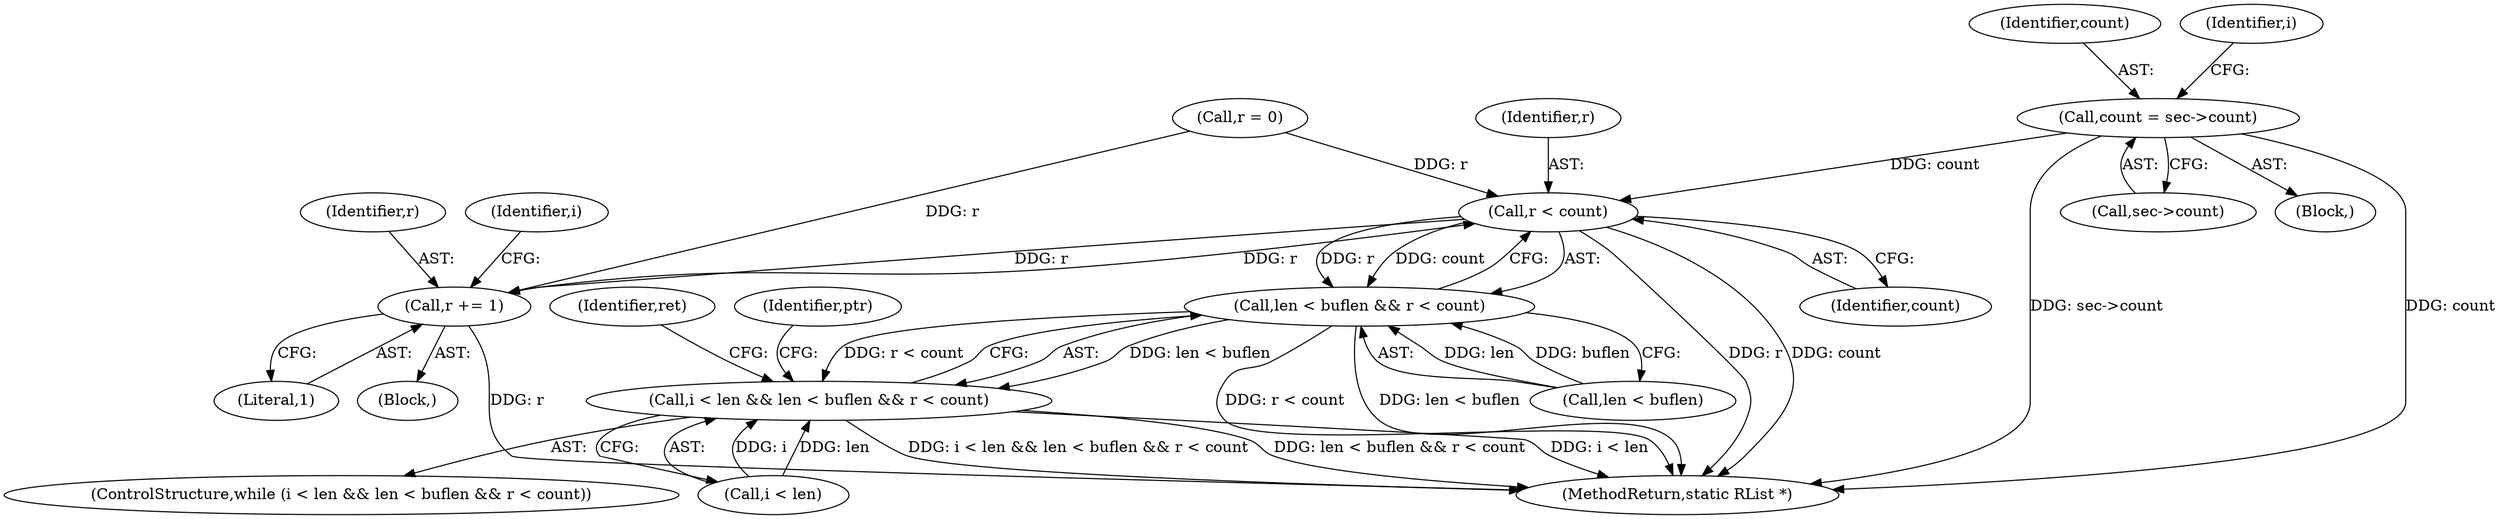 digraph "0_radare2_d2632f6483a3ceb5d8e0a5fb11142c51c43978b4_1@pointer" {
"1000158" [label="(Call,count = sec->count)"];
"1000180" [label="(Call,r < count)"];
"1000176" [label="(Call,len < buflen && r < count)"];
"1000172" [label="(Call,i < len && len < buflen && r < count)"];
"1000279" [label="(Call,r += 1)"];
"1000181" [label="(Identifier,r)"];
"1000279" [label="(Call,r += 1)"];
"1000171" [label="(ControlStructure,while (i < len && len < buflen && r < count))"];
"1000281" [label="(Literal,1)"];
"1000159" [label="(Identifier,count)"];
"1000160" [label="(Call,sec->count)"];
"1000183" [label="(Block,)"];
"1000180" [label="(Call,r < count)"];
"1000187" [label="(Identifier,ptr)"];
"1000283" [label="(Identifier,ret)"];
"1000158" [label="(Call,count = sec->count)"];
"1000280" [label="(Identifier,r)"];
"1000176" [label="(Call,len < buflen && r < count)"];
"1000172" [label="(Call,i < len && len < buflen && r < count)"];
"1000165" [label="(Identifier,i)"];
"1000174" [label="(Identifier,i)"];
"1000173" [label="(Call,i < len)"];
"1000168" [label="(Call,r = 0)"];
"1000103" [label="(Block,)"];
"1000177" [label="(Call,len < buflen)"];
"1000289" [label="(MethodReturn,static RList *)"];
"1000182" [label="(Identifier,count)"];
"1000158" -> "1000103"  [label="AST: "];
"1000158" -> "1000160"  [label="CFG: "];
"1000159" -> "1000158"  [label="AST: "];
"1000160" -> "1000158"  [label="AST: "];
"1000165" -> "1000158"  [label="CFG: "];
"1000158" -> "1000289"  [label="DDG: count"];
"1000158" -> "1000289"  [label="DDG: sec->count"];
"1000158" -> "1000180"  [label="DDG: count"];
"1000180" -> "1000176"  [label="AST: "];
"1000180" -> "1000182"  [label="CFG: "];
"1000181" -> "1000180"  [label="AST: "];
"1000182" -> "1000180"  [label="AST: "];
"1000176" -> "1000180"  [label="CFG: "];
"1000180" -> "1000289"  [label="DDG: r"];
"1000180" -> "1000289"  [label="DDG: count"];
"1000180" -> "1000176"  [label="DDG: r"];
"1000180" -> "1000176"  [label="DDG: count"];
"1000168" -> "1000180"  [label="DDG: r"];
"1000279" -> "1000180"  [label="DDG: r"];
"1000180" -> "1000279"  [label="DDG: r"];
"1000176" -> "1000172"  [label="AST: "];
"1000176" -> "1000177"  [label="CFG: "];
"1000177" -> "1000176"  [label="AST: "];
"1000172" -> "1000176"  [label="CFG: "];
"1000176" -> "1000289"  [label="DDG: r < count"];
"1000176" -> "1000289"  [label="DDG: len < buflen"];
"1000176" -> "1000172"  [label="DDG: len < buflen"];
"1000176" -> "1000172"  [label="DDG: r < count"];
"1000177" -> "1000176"  [label="DDG: len"];
"1000177" -> "1000176"  [label="DDG: buflen"];
"1000172" -> "1000171"  [label="AST: "];
"1000172" -> "1000173"  [label="CFG: "];
"1000173" -> "1000172"  [label="AST: "];
"1000187" -> "1000172"  [label="CFG: "];
"1000283" -> "1000172"  [label="CFG: "];
"1000172" -> "1000289"  [label="DDG: i < len && len < buflen && r < count"];
"1000172" -> "1000289"  [label="DDG: len < buflen && r < count"];
"1000172" -> "1000289"  [label="DDG: i < len"];
"1000173" -> "1000172"  [label="DDG: i"];
"1000173" -> "1000172"  [label="DDG: len"];
"1000279" -> "1000183"  [label="AST: "];
"1000279" -> "1000281"  [label="CFG: "];
"1000280" -> "1000279"  [label="AST: "];
"1000281" -> "1000279"  [label="AST: "];
"1000174" -> "1000279"  [label="CFG: "];
"1000279" -> "1000289"  [label="DDG: r"];
"1000168" -> "1000279"  [label="DDG: r"];
}
